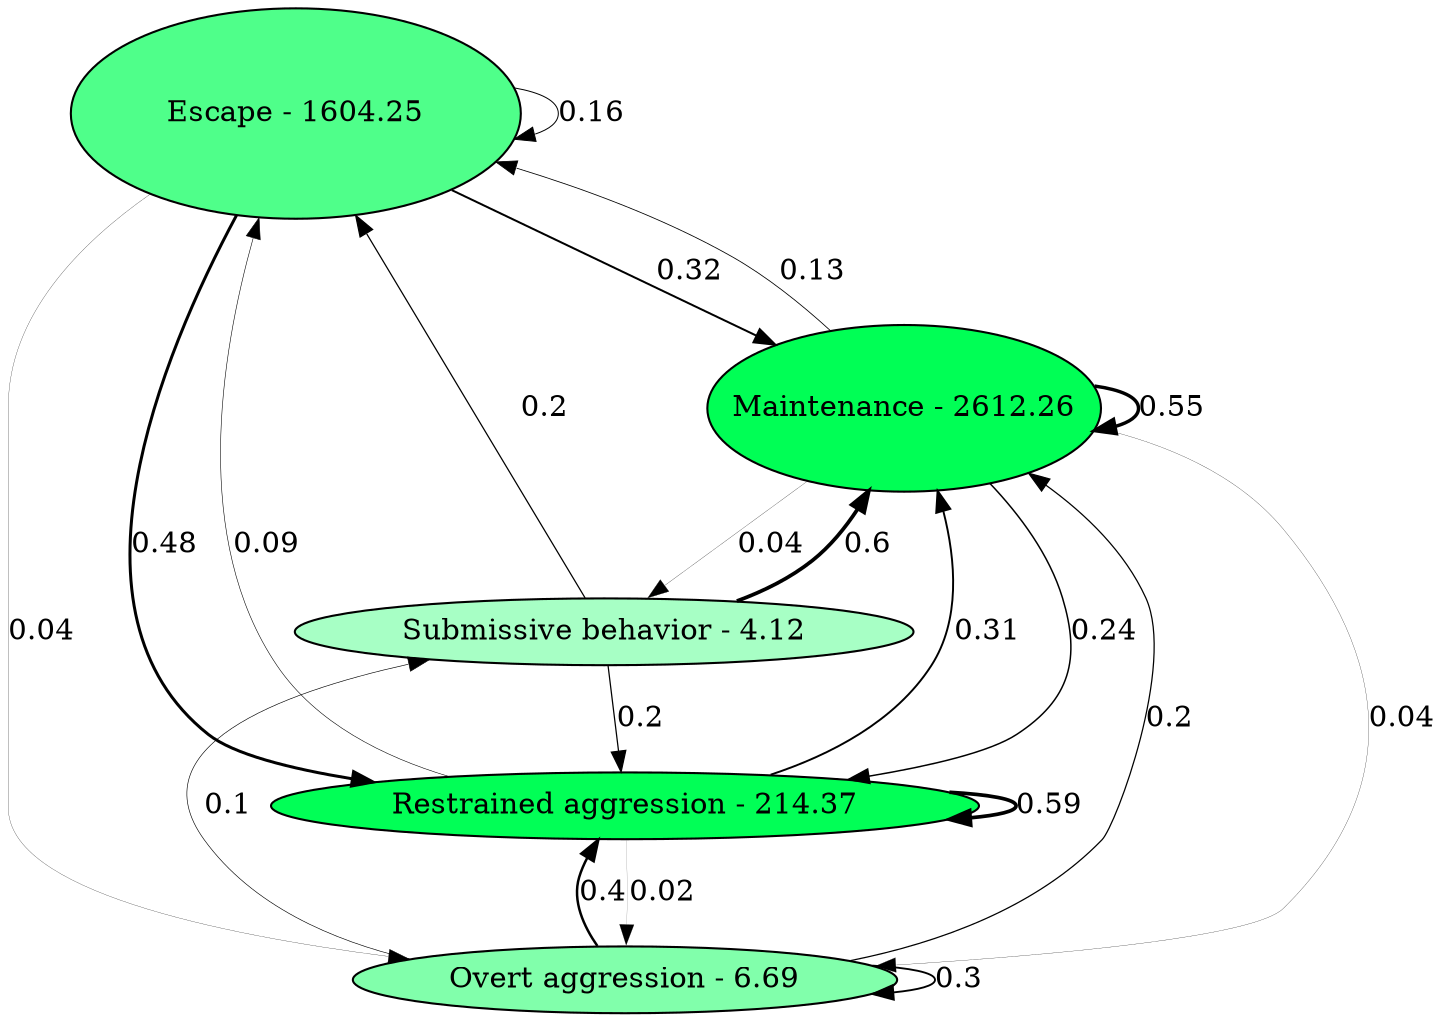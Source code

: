 digraph  {
"Escape - 1604.25" [fillcolor="0.3888888888888889 0.6888495039940548 1", height="1.4", style=filled, tooltip="what should &#013; be here", width="3.0"];
"Maintenance - 2612.26" [fillcolor="0.3888888888888889 1.0 1", height="1.105013510155046", style=filled, tooltip="what should &#013; be here", width="2.3678860931893846"];
"Overt aggression - 6.69" [fillcolor="0.3888888888888889 0.4927604187023892 1", height="0.17659951825687517", style=filled, tooltip="what should &#013; be here", width="0.3784275391218754"];
"Restrained aggression - 214.37" [fillcolor="0.3888888888888889 0.9939141928095451 1", height="0.38288700339441495", style=filled, tooltip="what should &#013; be here", width="0.8204721501308891"];
"Submissive behavior - 4.12" [fillcolor="0.3888888888888889 0.3444247519970274 1", height="0.20621951126428595", style=filled, tooltip="what should &#013; be here", width="0.4418989527091842"];
"Escape - 1604.25" -> "Escape - 1604.25"  [label="0.16", penwidth="0.48"];
"Escape - 1604.25" -> "Maintenance - 2612.26"  [label="0.32", penwidth="0.96"];
"Escape - 1604.25" -> "Overt aggression - 6.69"  [label="0.04", penwidth="0.12"];
"Escape - 1604.25" -> "Restrained aggression - 214.37"  [label="0.48", penwidth="1.44"];
"Maintenance - 2612.26" -> "Escape - 1604.25"  [label="0.13", penwidth="0.39"];
"Maintenance - 2612.26" -> "Maintenance - 2612.26"  [label="0.55", penwidth="1.6500000000000001"];
"Maintenance - 2612.26" -> "Overt aggression - 6.69"  [label="0.04", penwidth="0.12"];
"Maintenance - 2612.26" -> "Restrained aggression - 214.37"  [label="0.24", penwidth="0.72"];
"Maintenance - 2612.26" -> "Submissive behavior - 4.12"  [label="0.04", penwidth="0.12"];
"Overt aggression - 6.69" -> "Maintenance - 2612.26"  [label="0.2", penwidth="0.6000000000000001"];
"Overt aggression - 6.69" -> "Overt aggression - 6.69"  [label="0.3", penwidth="0.8999999999999999"];
"Overt aggression - 6.69" -> "Restrained aggression - 214.37"  [label="0.4", penwidth="1.2000000000000002"];
"Overt aggression - 6.69" -> "Submissive behavior - 4.12"  [label="0.1", penwidth="0.30000000000000004"];
"Restrained aggression - 214.37" -> "Escape - 1604.25"  [label="0.09", penwidth="0.27"];
"Restrained aggression - 214.37" -> "Maintenance - 2612.26"  [label="0.31", penwidth="0.9299999999999999"];
"Restrained aggression - 214.37" -> "Overt aggression - 6.69"  [label="0.02", penwidth="0.06"];
"Restrained aggression - 214.37" -> "Restrained aggression - 214.37"  [label="0.59", penwidth="1.77"];
"Submissive behavior - 4.12" -> "Escape - 1604.25"  [label="0.2", penwidth="0.6000000000000001"];
"Submissive behavior - 4.12" -> "Maintenance - 2612.26"  [label="0.6", penwidth="1.7999999999999998"];
"Submissive behavior - 4.12" -> "Restrained aggression - 214.37"  [label="0.2", penwidth="0.6000000000000001"];
}
